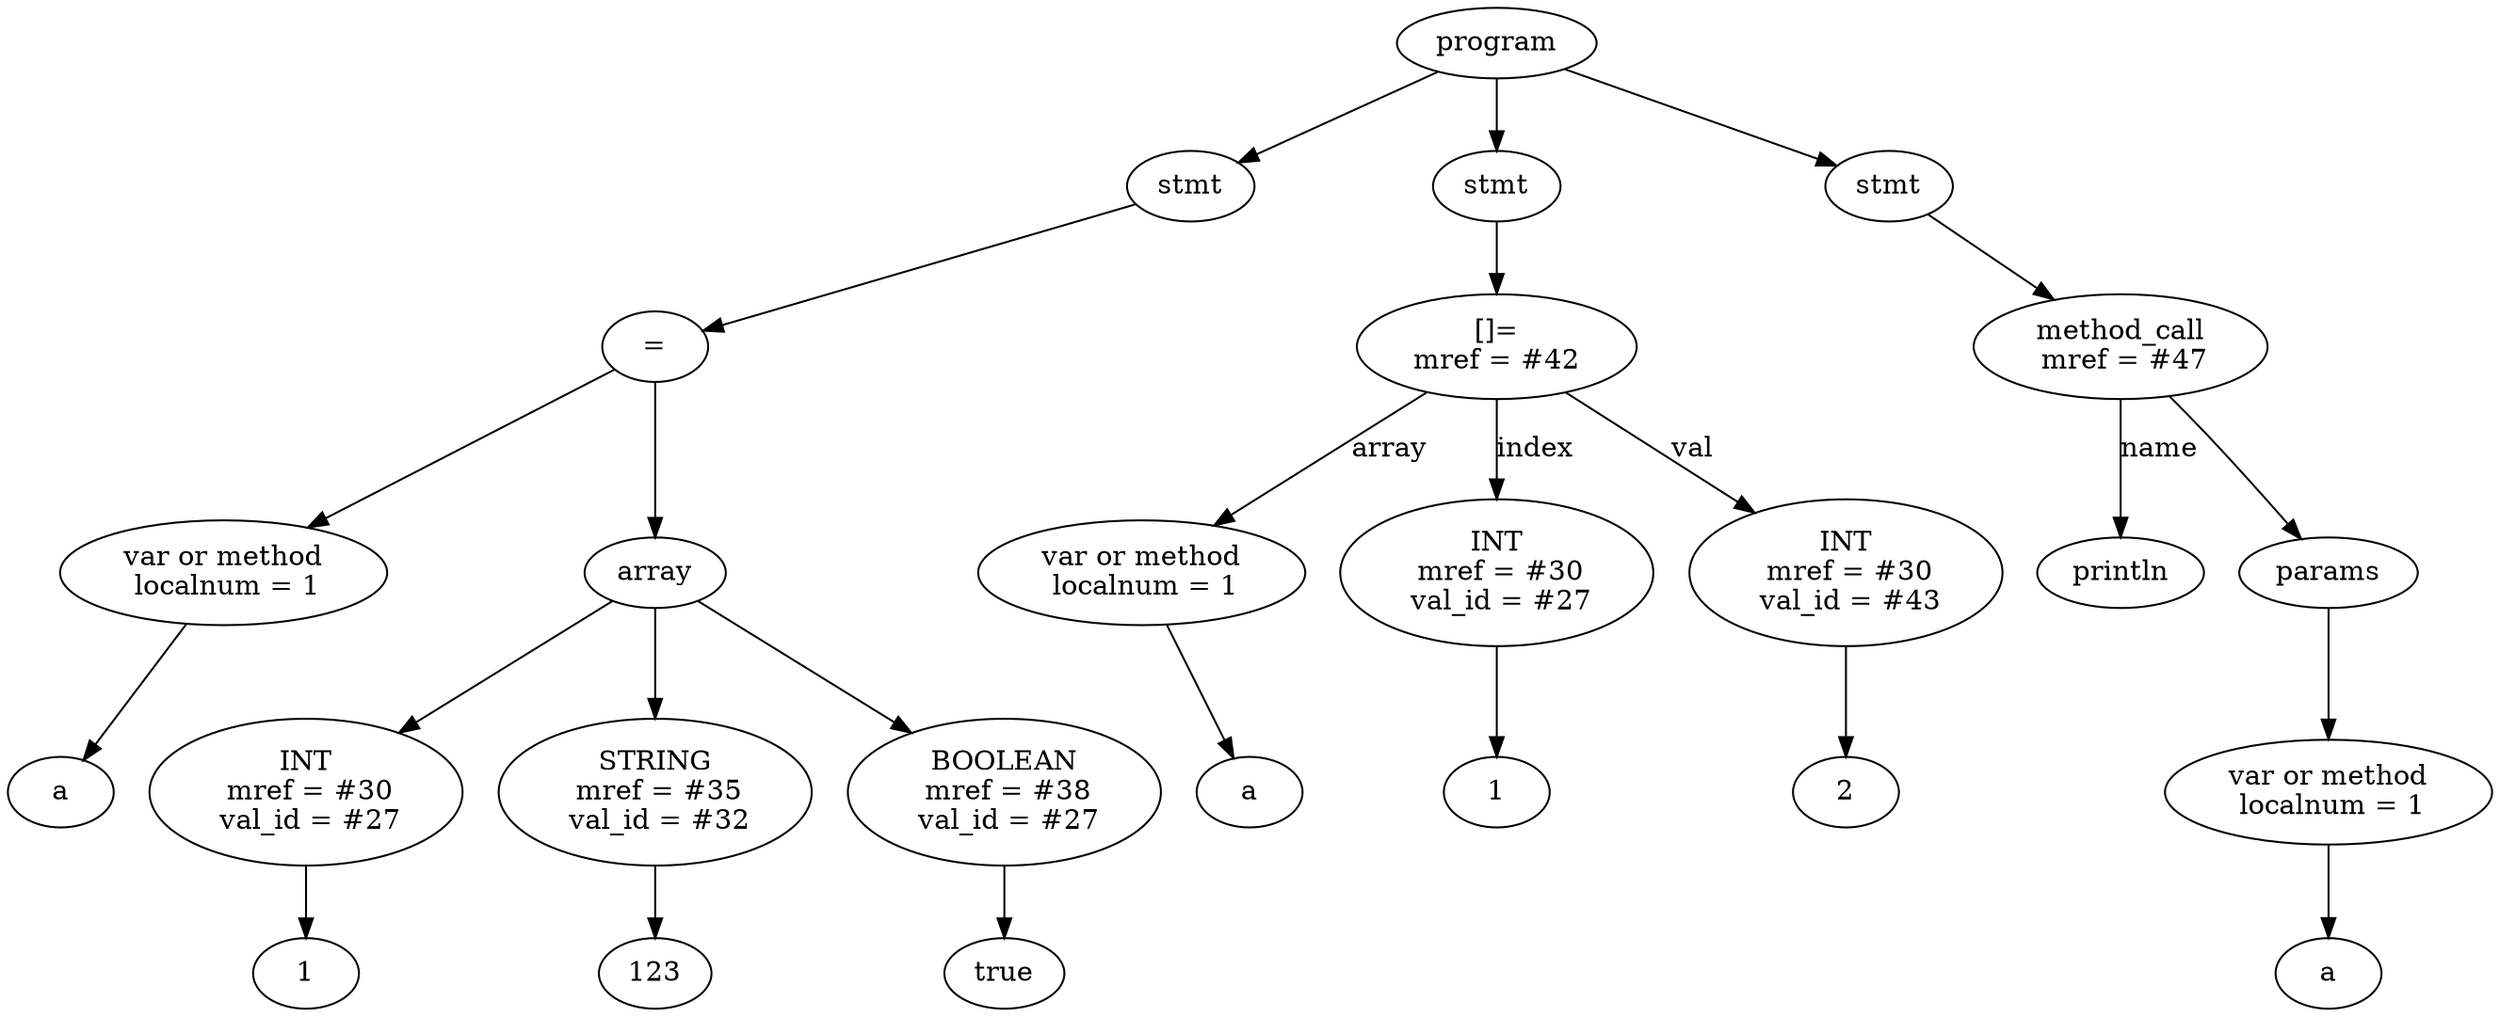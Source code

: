 digraph G {
Id014250E0 [label="program"]
Id01424488 [label="stmt"]
Id01424418 [label="="]
Id014241E8 [label="var or method\n localnum = 1"]
IdVal014241E8 [label="a"]
Id014241E8->IdVal014241E8
Id014243A8 [label = "array"]
Id01424258 [label="INT\n mref = #30\n val_id = #27"]
IdVal01424258 [label="1"]
Id01424258->IdVal01424258
Id014243A8->Id01424258
Id014242C8 [label="STRING\n mref = #35\n val_id = #32"]
IdVal014242C8 [label="123"]
Id014242C8->IdVal014242C8
Id014243A8->Id014242C8
Id01424338 [label="BOOLEAN\n mref = #38\n val_id = #27"]
IdVal01424338 [label="true"]
Id01424338->IdVal01424338
Id014243A8->Id01424338
Id01424418->Id014241E8
Id01424418->Id014243A8
Id01424488->Id01424418
Id014250E0->Id01424488
Id01424DB0 [label="stmt"]
Id014246D8 [label="[]=\nmref = #42"]
Id01424518 [label="var or method\n localnum = 1"]
IdVal01424518 [label="a"]
Id01424518->IdVal01424518
Id014246D8->Id01424518 [label = "array"]
Id01424588 [label="INT\n mref = #30\n val_id = #27"]
IdVal01424588 [label="1"]
Id01424588->IdVal01424588
Id014246D8->Id01424588 [label = "index"]
Id01424668 [label="INT\n mref = #30\n val_id = #43"]
IdVal01424668 [label="2"]
Id01424668->IdVal01424668
Id014246D8->Id01424668 [label = "val"]
Id01424DB0->Id014246D8
Id014250E0->Id01424DB0
Id01424AE0 [label="stmt"]
Id01425030 [label="method_call\n mref = #47"]
IdMethodNameVal01425030 [label="println"]
Id01425030->IdMethodNameVal01425030 [label="name"]
Id0141EBF8 [label="params"]
Id01425030->Id0141EBF8
Id01424FC0 [label="var or method\n localnum = 1"]
IdVal01424FC0 [label="a"]
Id01424FC0->IdVal01424FC0
Id0141EBF8->Id01424FC0
Id01424AE0->Id01425030
Id014250E0->Id01424AE0
}